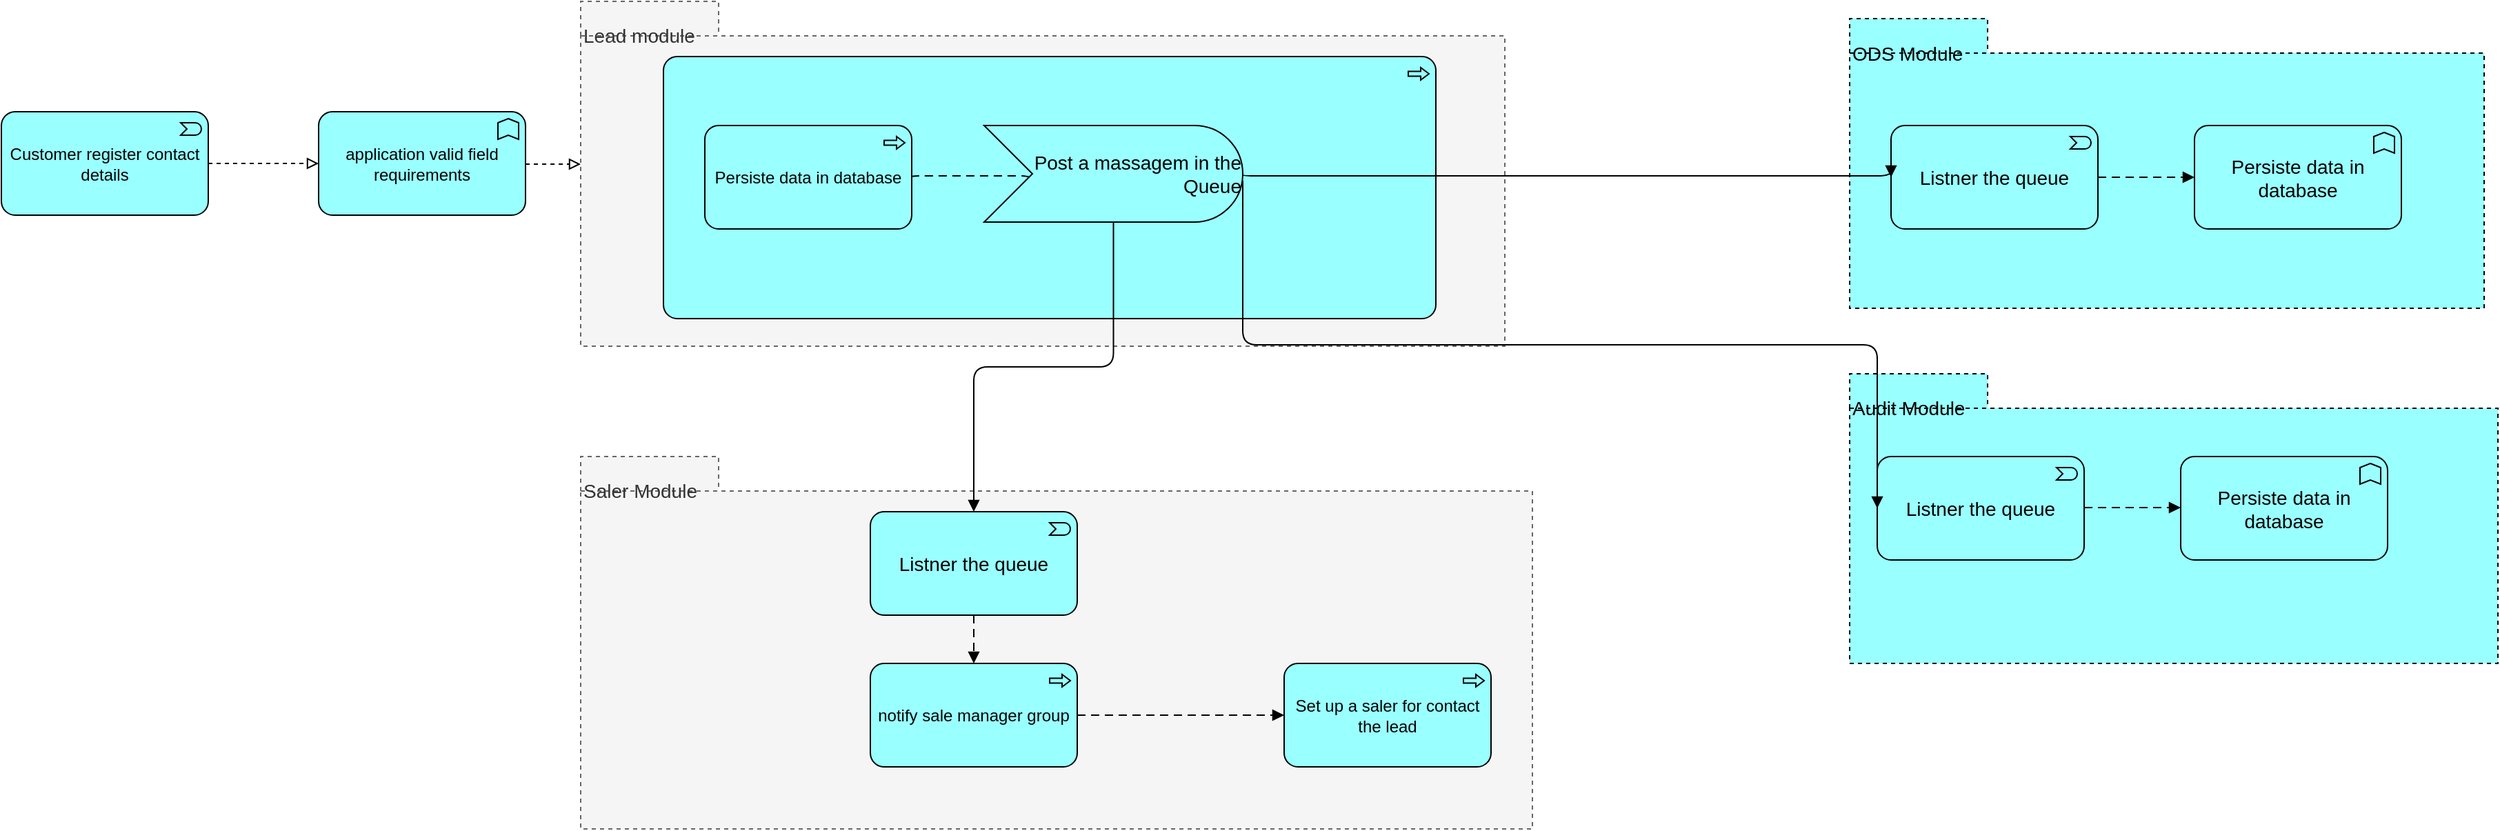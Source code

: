 <mxfile version="12.4.3" pages="1"><diagram id="BRE3ng0dLlL0Q8SDbXFA" name="lead2salesman"><mxGraphModel dx="1492" dy="880" grid="1" gridSize="10" guides="1" tooltips="1" connect="1" arrows="1" fold="1" page="1" pageScale="1" pageWidth="827" pageHeight="1169" math="0" shadow="0"><root><mxCell id="cHBgfMIGSUo5XPmfxm59-0"/><mxCell id="cHBgfMIGSUo5XPmfxm59-1" parent="cHBgfMIGSUo5XPmfxm59-0"/><mxCell id="cHBgfMIGSUo5XPmfxm59-2" value="Customer register contact details" style="html=1;outlineConnect=0;whiteSpace=wrap;fillColor=#99ffff;shape=mxgraph.archimate3.application;appType=event;archiType=rounded" vertex="1" parent="cHBgfMIGSUo5XPmfxm59-1"><mxGeometry x="80" y="80" width="150" height="75" as="geometry"/></mxCell><mxCell id="cHBgfMIGSUo5XPmfxm59-3" value="application valid field requirements" style="html=1;outlineConnect=0;whiteSpace=wrap;fillColor=#99ffff;shape=mxgraph.archimate3.application;appType=func;archiType=rounded;" vertex="1" parent="cHBgfMIGSUo5XPmfxm59-1"><mxGeometry x="310" y="80" width="150" height="75" as="geometry"/></mxCell><mxCell id="cHBgfMIGSUo5XPmfxm59-4" value="" style="edgeStyle=elbowEdgeStyle;html=1;endArrow=block;elbow=vertical;endFill=0;dashed=1;exitX=1;exitY=0.5;exitDx=0;exitDy=0;exitPerimeter=0;entryX=0;entryY=0.5;entryDx=0;entryDy=0;entryPerimeter=0;" edge="1" parent="cHBgfMIGSUo5XPmfxm59-1" source="cHBgfMIGSUo5XPmfxm59-2" target="cHBgfMIGSUo5XPmfxm59-3"><mxGeometry width="160" relative="1" as="geometry"><mxPoint x="210" y="220" as="sourcePoint"/><mxPoint x="370" y="220" as="targetPoint"/></mxGeometry></mxCell><mxCell id="lN8f2CN56XIYzzrLwqpa-0" value="Lead module" style="shape=folder;spacingTop=10;tabWidth=100;tabHeight=25;tabPosition=left;html=1;dashed=1;align=left;verticalAlign=top;fontSize=14;fillColor=#f5f5f5;strokeColor=#666666;fontColor=#333333;" vertex="1" parent="cHBgfMIGSUo5XPmfxm59-1"><mxGeometry x="500" width="670" height="250" as="geometry"/></mxCell><mxCell id="cHBgfMIGSUo5XPmfxm59-5" value="" style="html=1;outlineConnect=0;whiteSpace=wrap;fillColor=#99ffff;shape=mxgraph.archimate3.application;appType=proc;archiType=rounded;" vertex="1" parent="cHBgfMIGSUo5XPmfxm59-1"><mxGeometry x="560" y="40" width="560" height="190" as="geometry"/></mxCell><mxCell id="kLlpwC_NHJHYxQ_DvNX6-0" value="Persiste data in database" style="html=1;outlineConnect=0;whiteSpace=wrap;fillColor=#99ffff;shape=mxgraph.archimate3.application;appType=proc;archiType=rounded;" vertex="1" parent="cHBgfMIGSUo5XPmfxm59-1"><mxGeometry x="590" y="90" width="150" height="75" as="geometry"/></mxCell><mxCell id="lN8f2CN56XIYzzrLwqpa-1" value="Saler Module" style="shape=folder;spacingTop=10;tabWidth=100;tabHeight=25;tabPosition=left;html=1;dashed=1;fillColor=#f5f5f5;align=left;verticalAlign=top;fontStyle=0;fontSize=14;strokeColor=#666666;fontColor=#333333;" vertex="1" parent="cHBgfMIGSUo5XPmfxm59-1"><mxGeometry x="500" y="330" width="690" height="270" as="geometry"/></mxCell><mxCell id="lN8f2CN56XIYzzrLwqpa-4" value="" style="edgeStyle=elbowEdgeStyle;html=1;endArrow=block;dashed=0;elbow=vertical;endFill=1;fontSize=14;entryX=0.5;entryY=0;entryDx=0;entryDy=0;entryPerimeter=0;" edge="1" parent="cHBgfMIGSUo5XPmfxm59-1" source="lN8f2CN56XIYzzrLwqpa-8" target="IKxQ1YyJ1bmmMzUiJyiY-14"><mxGeometry width="160" relative="1" as="geometry"><mxPoint x="730" y="300" as="sourcePoint"/><mxPoint x="890" y="300" as="targetPoint"/></mxGeometry></mxCell><mxCell id="lN8f2CN56XIYzzrLwqpa-5" value="" style="edgeStyle=elbowEdgeStyle;html=1;endArrow=block;elbow=vertical;endFill=0;dashed=1;fontSize=14;exitX=1;exitY=0.5;exitDx=0;exitDy=0;exitPerimeter=0;" edge="1" parent="cHBgfMIGSUo5XPmfxm59-1" target="lN8f2CN56XIYzzrLwqpa-0"><mxGeometry width="160" relative="1" as="geometry"><mxPoint x="460" y="118" as="sourcePoint"/><mxPoint x="450" y="180" as="targetPoint"/></mxGeometry></mxCell><mxCell id="lN8f2CN56XIYzzrLwqpa-6" value="" style="edgeStyle=elbowEdgeStyle;html=1;endArrow=block;dashed=1;elbow=vertical;endFill=1;dashPattern=6 4;fontSize=14;exitX=1;exitY=0.5;exitDx=0;exitDy=0;exitPerimeter=0;entryX=0;entryY=0;entryDx=35;entryDy=35;entryPerimeter=0;" edge="1" parent="cHBgfMIGSUo5XPmfxm59-1" source="kLlpwC_NHJHYxQ_DvNX6-0" target="lN8f2CN56XIYzzrLwqpa-8"><mxGeometry width="160" relative="1" as="geometry"><mxPoint x="530" y="280" as="sourcePoint"/><mxPoint x="780" y="128" as="targetPoint"/></mxGeometry></mxCell><mxCell id="lN8f2CN56XIYzzrLwqpa-8" value="Post a massagem in the Queue" style="html=1;outlineConnect=0;whiteSpace=wrap;fillColor=#99ffff;shape=mxgraph.archimate3.event;fontSize=14;align=right;" vertex="1" parent="cHBgfMIGSUo5XPmfxm59-1"><mxGeometry x="792.5" y="90" width="187.5" height="70" as="geometry"/></mxCell><mxCell id="IKxQ1YyJ1bmmMzUiJyiY-0" value="notify sale manager group" style="html=1;outlineConnect=0;whiteSpace=wrap;fillColor=#99FFFF;shape=mxgraph.archimate3.application;appType=proc;archiType=rounded;" vertex="1" parent="cHBgfMIGSUo5XPmfxm59-1"><mxGeometry x="710" y="480" width="150" height="75" as="geometry"/></mxCell><mxCell id="IKxQ1YyJ1bmmMzUiJyiY-1" value="Set up a saler for contact the lead" style="html=1;outlineConnect=0;whiteSpace=wrap;fillColor=#99FFFF;shape=mxgraph.archimate3.application;appType=proc;archiType=rounded;" vertex="1" parent="cHBgfMIGSUo5XPmfxm59-1"><mxGeometry x="1010" y="480" width="150" height="75" as="geometry"/></mxCell><mxCell id="IKxQ1YyJ1bmmMzUiJyiY-2" value="" style="edgeStyle=elbowEdgeStyle;html=1;endArrow=block;dashed=1;elbow=vertical;endFill=1;dashPattern=6 4;fontSize=14;exitX=1;exitY=0.5;exitDx=0;exitDy=0;exitPerimeter=0;entryX=0;entryY=0.5;entryDx=0;entryDy=0;entryPerimeter=0;" edge="1" parent="cHBgfMIGSUo5XPmfxm59-1" source="IKxQ1YyJ1bmmMzUiJyiY-0" target="IKxQ1YyJ1bmmMzUiJyiY-1"><mxGeometry width="160" relative="1" as="geometry"><mxPoint x="920" y="562.5" as="sourcePoint"/><mxPoint x="1080" y="562.5" as="targetPoint"/></mxGeometry></mxCell><mxCell id="IKxQ1YyJ1bmmMzUiJyiY-3" value="ODS Module" style="shape=folder;spacingTop=10;tabWidth=100;tabHeight=25;tabPosition=left;html=1;dashed=1;fillColor=#99FFFF;fontSize=14;align=left;verticalAlign=top;" vertex="1" parent="cHBgfMIGSUo5XPmfxm59-1"><mxGeometry x="1420" y="12.5" width="460" height="210" as="geometry"/></mxCell><mxCell id="IKxQ1YyJ1bmmMzUiJyiY-5" value="Audit Module" style="shape=folder;spacingTop=10;tabWidth=100;tabHeight=25;tabPosition=left;html=1;dashed=1;fillColor=#99FFFF;fontSize=14;align=left;verticalAlign=top;" vertex="1" parent="cHBgfMIGSUo5XPmfxm59-1"><mxGeometry x="1420" y="270" width="470" height="210" as="geometry"/></mxCell><mxCell id="IKxQ1YyJ1bmmMzUiJyiY-6" value="Persiste data in database" style="html=1;outlineConnect=0;whiteSpace=wrap;fillColor=#99ffff;shape=mxgraph.archimate3.application;appType=func;archiType=rounded;fontSize=14;align=center;" vertex="1" parent="cHBgfMIGSUo5XPmfxm59-1"><mxGeometry x="1660" y="330" width="150" height="75" as="geometry"/></mxCell><mxCell id="IKxQ1YyJ1bmmMzUiJyiY-7" value="&lt;span style=&quot;white-space: normal&quot;&gt;Listner the queue&lt;/span&gt;" style="html=1;outlineConnect=0;whiteSpace=wrap;fillColor=#99ffff;shape=mxgraph.archimate3.application;appType=event;archiType=rounded;fontSize=14;align=center;" vertex="1" parent="cHBgfMIGSUo5XPmfxm59-1"><mxGeometry x="1440" y="330" width="150" height="75" as="geometry"/></mxCell><mxCell id="IKxQ1YyJ1bmmMzUiJyiY-8" value="Persiste data in database" style="html=1;outlineConnect=0;whiteSpace=wrap;fillColor=#99ffff;shape=mxgraph.archimate3.application;appType=func;archiType=rounded;fontSize=14;align=center;" vertex="1" parent="cHBgfMIGSUo5XPmfxm59-1"><mxGeometry x="1670" y="90" width="150" height="75" as="geometry"/></mxCell><mxCell id="IKxQ1YyJ1bmmMzUiJyiY-9" value="&lt;span style=&quot;white-space: normal&quot;&gt;Listner the queue&lt;/span&gt;" style="html=1;outlineConnect=0;whiteSpace=wrap;fillColor=#99ffff;shape=mxgraph.archimate3.application;appType=event;archiType=rounded;fontSize=14;align=center;" vertex="1" parent="cHBgfMIGSUo5XPmfxm59-1"><mxGeometry x="1450" y="90" width="150" height="75" as="geometry"/></mxCell><mxCell id="IKxQ1YyJ1bmmMzUiJyiY-10" value="" style="edgeStyle=elbowEdgeStyle;html=1;endArrow=block;dashed=1;elbow=vertical;endFill=1;dashPattern=6 4;fontSize=14;exitX=1;exitY=0.5;exitDx=0;exitDy=0;exitPerimeter=0;entryX=0;entryY=0.5;entryDx=0;entryDy=0;entryPerimeter=0;" edge="1" parent="cHBgfMIGSUo5XPmfxm59-1" source="IKxQ1YyJ1bmmMzUiJyiY-9" target="IKxQ1YyJ1bmmMzUiJyiY-8"><mxGeometry width="160" relative="1" as="geometry"><mxPoint x="1580" y="180" as="sourcePoint"/><mxPoint x="1740" y="180" as="targetPoint"/></mxGeometry></mxCell><mxCell id="IKxQ1YyJ1bmmMzUiJyiY-11" value="" style="edgeStyle=elbowEdgeStyle;html=1;endArrow=block;dashed=1;elbow=vertical;endFill=1;dashPattern=6 4;fontSize=14;exitX=1;exitY=0.5;exitDx=0;exitDy=0;exitPerimeter=0;entryX=0;entryY=0.5;entryDx=0;entryDy=0;entryPerimeter=0;" edge="1" parent="cHBgfMIGSUo5XPmfxm59-1"><mxGeometry width="160" relative="1" as="geometry"><mxPoint x="1590" y="367" as="sourcePoint"/><mxPoint x="1660" y="367" as="targetPoint"/></mxGeometry></mxCell><mxCell id="IKxQ1YyJ1bmmMzUiJyiY-12" value="" style="edgeStyle=elbowEdgeStyle;html=1;endArrow=block;dashed=0;elbow=vertical;endFill=1;fontSize=14;exitX=1;exitY=0.5;exitDx=0;exitDy=0;exitPerimeter=0;entryX=0;entryY=0.5;entryDx=0;entryDy=0;entryPerimeter=0;" edge="1" parent="cHBgfMIGSUo5XPmfxm59-1" source="lN8f2CN56XIYzzrLwqpa-8" target="IKxQ1YyJ1bmmMzUiJyiY-9"><mxGeometry width="160" relative="1" as="geometry"><mxPoint x="1270" y="240" as="sourcePoint"/><mxPoint x="1430" y="240" as="targetPoint"/></mxGeometry></mxCell><mxCell id="IKxQ1YyJ1bmmMzUiJyiY-13" value="" style="edgeStyle=elbowEdgeStyle;html=1;endArrow=block;dashed=0;elbow=vertical;endFill=1;fontSize=14;entryX=0;entryY=0.5;entryDx=0;entryDy=0;entryPerimeter=0;" edge="1" parent="cHBgfMIGSUo5XPmfxm59-1" target="IKxQ1YyJ1bmmMzUiJyiY-7"><mxGeometry width="160" relative="1" as="geometry"><mxPoint x="980" y="130" as="sourcePoint"/><mxPoint x="1400" y="380" as="targetPoint"/></mxGeometry></mxCell><mxCell id="IKxQ1YyJ1bmmMzUiJyiY-14" value="&lt;span style=&quot;white-space: normal&quot;&gt;Listner the queue&lt;/span&gt;" style="html=1;outlineConnect=0;whiteSpace=wrap;fillColor=#99ffff;shape=mxgraph.archimate3.application;appType=event;archiType=rounded;fontSize=14;align=center;" vertex="1" parent="cHBgfMIGSUo5XPmfxm59-1"><mxGeometry x="710" y="370" width="150" height="75" as="geometry"/></mxCell><mxCell id="IKxQ1YyJ1bmmMzUiJyiY-15" value="" style="edgeStyle=elbowEdgeStyle;html=1;endArrow=block;dashed=1;elbow=vertical;endFill=1;dashPattern=6 4;fontSize=14;exitX=0.5;exitY=1;exitDx=0;exitDy=0;exitPerimeter=0;entryX=0.5;entryY=0;entryDx=0;entryDy=0;entryPerimeter=0;" edge="1" parent="cHBgfMIGSUo5XPmfxm59-1" source="IKxQ1YyJ1bmmMzUiJyiY-14" target="IKxQ1YyJ1bmmMzUiJyiY-0"><mxGeometry width="160" relative="1" as="geometry"><mxPoint x="540" y="464.5" as="sourcePoint"/><mxPoint x="700" y="464.5" as="targetPoint"/></mxGeometry></mxCell></root></mxGraphModel></diagram></mxfile>